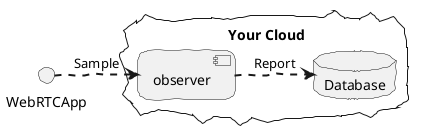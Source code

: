 @startuml
skinparam handwritten true
skinparam roundcorner 20
skinparam monochrome true
skinparam arrowThickness 2
skinparam BoxPadding 60



cloud "Your Cloud" #transparent {
	component observer
	database "Database" as processor
}
() "WebRTCApp" as client



client ..r..> [observer] : Sample
[observer] ..r..> processor: Report


@enduml
